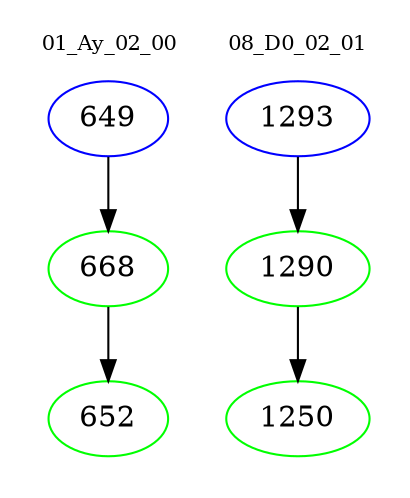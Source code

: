 digraph{
subgraph cluster_0 {
color = white
label = "01_Ay_02_00";
fontsize=10;
T0_649 [label="649", color="blue"]
T0_649 -> T0_668 [color="black"]
T0_668 [label="668", color="green"]
T0_668 -> T0_652 [color="black"]
T0_652 [label="652", color="green"]
}
subgraph cluster_1 {
color = white
label = "08_D0_02_01";
fontsize=10;
T1_1293 [label="1293", color="blue"]
T1_1293 -> T1_1290 [color="black"]
T1_1290 [label="1290", color="green"]
T1_1290 -> T1_1250 [color="black"]
T1_1250 [label="1250", color="green"]
}
}
